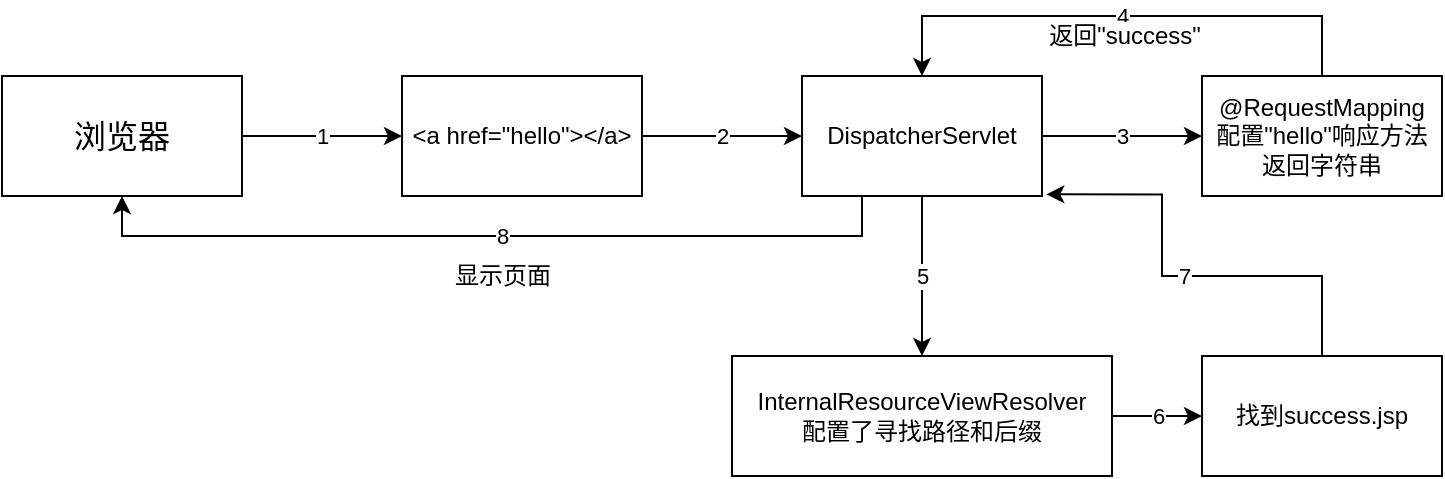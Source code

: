 <mxfile version="12.2.4" pages="1"><diagram id="IsFCbw3OBur-sNs5XG0C" name="Page-1"><mxGraphModel dx="1053" dy="724" grid="1" gridSize="10" guides="1" tooltips="1" connect="1" arrows="1" fold="1" page="1" pageScale="1" pageWidth="850" pageHeight="1100" math="0" shadow="0"><root><mxCell id="0"/><mxCell id="1" parent="0"/><mxCell id="4" value="2" style="edgeStyle=orthogonalEdgeStyle;rounded=0;orthogonalLoop=1;jettySize=auto;html=1;" parent="1" source="2" target="3" edge="1"><mxGeometry relative="1" as="geometry"/></mxCell><mxCell id="2" value="&lt;font style=&quot;font-size: 12px&quot;&gt;&amp;lt;a href=&quot;hello&quot;&amp;gt;&amp;lt;/a&amp;gt;&lt;/font&gt;" style="rounded=0;whiteSpace=wrap;html=1;" parent="1" vertex="1"><mxGeometry x="210" y="140" width="120" height="60" as="geometry"/></mxCell><mxCell id="25" value="1" style="edgeStyle=orthogonalEdgeStyle;rounded=0;orthogonalLoop=1;jettySize=auto;html=1;strokeWidth=1;" parent="1" source="23" target="2" edge="1"><mxGeometry relative="1" as="geometry"/></mxCell><mxCell id="23" value="&lt;font style=&quot;font-size: 16px&quot;&gt;浏览器&lt;/font&gt;" style="rounded=0;whiteSpace=wrap;html=1;" parent="1" vertex="1"><mxGeometry x="10" y="140" width="120" height="60" as="geometry"/></mxCell><mxCell id="6" value="3" style="edgeStyle=orthogonalEdgeStyle;rounded=0;orthogonalLoop=1;jettySize=auto;html=1;" parent="1" source="3" target="5" edge="1"><mxGeometry relative="1" as="geometry"/></mxCell><mxCell id="15" value="5" style="edgeStyle=orthogonalEdgeStyle;rounded=0;orthogonalLoop=1;jettySize=auto;html=1;" parent="1" source="3" target="14" edge="1"><mxGeometry relative="1" as="geometry"/></mxCell><mxCell id="26" value="8" style="edgeStyle=orthogonalEdgeStyle;rounded=0;orthogonalLoop=1;jettySize=auto;html=1;exitX=0.25;exitY=1;exitDx=0;exitDy=0;entryX=0.5;entryY=1;entryDx=0;entryDy=0;strokeWidth=1;" parent="1" source="3" target="23" edge="1"><mxGeometry x="-0.024" relative="1" as="geometry"><mxPoint as="offset"/></mxGeometry></mxCell><mxCell id="27" value="显示页面" style="text;html=1;resizable=0;points=[];align=center;verticalAlign=middle;labelBackgroundColor=#ffffff;" parent="26" vertex="1" connectable="0"><mxGeometry x="-0.166" y="1" relative="1" as="geometry"><mxPoint x="-29" y="19" as="offset"/></mxGeometry></mxCell><mxCell id="3" value="&lt;font style=&quot;font-size: 12px&quot;&gt;DispatcherServlet&lt;/font&gt;" style="rounded=0;whiteSpace=wrap;html=1;" parent="1" vertex="1"><mxGeometry x="410" y="140" width="120" height="60" as="geometry"/></mxCell><mxCell id="20" value="6" style="edgeStyle=orthogonalEdgeStyle;rounded=0;orthogonalLoop=1;jettySize=auto;html=1;strokeWidth=1;" parent="1" source="14" target="19" edge="1"><mxGeometry relative="1" as="geometry"/></mxCell><mxCell id="14" value="InternalResourceViewResolver&lt;br&gt;配置了寻找路径和后缀" style="rounded=0;whiteSpace=wrap;html=1;" parent="1" vertex="1"><mxGeometry x="375" y="280" width="190" height="60" as="geometry"/></mxCell><mxCell id="21" value="7" style="edgeStyle=orthogonalEdgeStyle;rounded=0;orthogonalLoop=1;jettySize=auto;html=1;strokeWidth=1;entryX=1.018;entryY=0.986;entryDx=0;entryDy=0;entryPerimeter=0;" parent="1" source="19" target="3" edge="1"><mxGeometry relative="1" as="geometry"><mxPoint x="610" y="240" as="targetPoint"/><Array as="points"><mxPoint x="670" y="240"/><mxPoint x="590" y="240"/><mxPoint x="590" y="199"/></Array></mxGeometry></mxCell><mxCell id="19" value="找到success.jsp" style="rounded=0;whiteSpace=wrap;html=1;" parent="1" vertex="1"><mxGeometry x="610" y="280" width="120" height="60" as="geometry"/></mxCell><mxCell id="13" value="4" style="edgeStyle=orthogonalEdgeStyle;rounded=0;orthogonalLoop=1;jettySize=auto;html=1;entryX=0.5;entryY=0;entryDx=0;entryDy=0;" parent="1" source="5" target="3" edge="1"><mxGeometry relative="1" as="geometry"><mxPoint x="470" y="110" as="targetPoint"/><Array as="points"><mxPoint x="670" y="110"/><mxPoint x="470" y="110"/></Array></mxGeometry></mxCell><mxCell id="17" value="返回&quot;success&quot;" style="text;html=1;resizable=0;points=[];align=center;verticalAlign=middle;labelBackgroundColor=#ffffff;" parent="13" vertex="1" connectable="0"><mxGeometry x="-0.083" relative="1" as="geometry"><mxPoint x="-10.5" y="10" as="offset"/></mxGeometry></mxCell><mxCell id="5" value="@RequestMapping&lt;br&gt;配置&quot;hello&quot;响应方法&lt;br&gt;返回字符串" style="rounded=0;whiteSpace=wrap;html=1;" parent="1" vertex="1"><mxGeometry x="610" y="140" width="120" height="60" as="geometry"/></mxCell></root></mxGraphModel></diagram></mxfile>